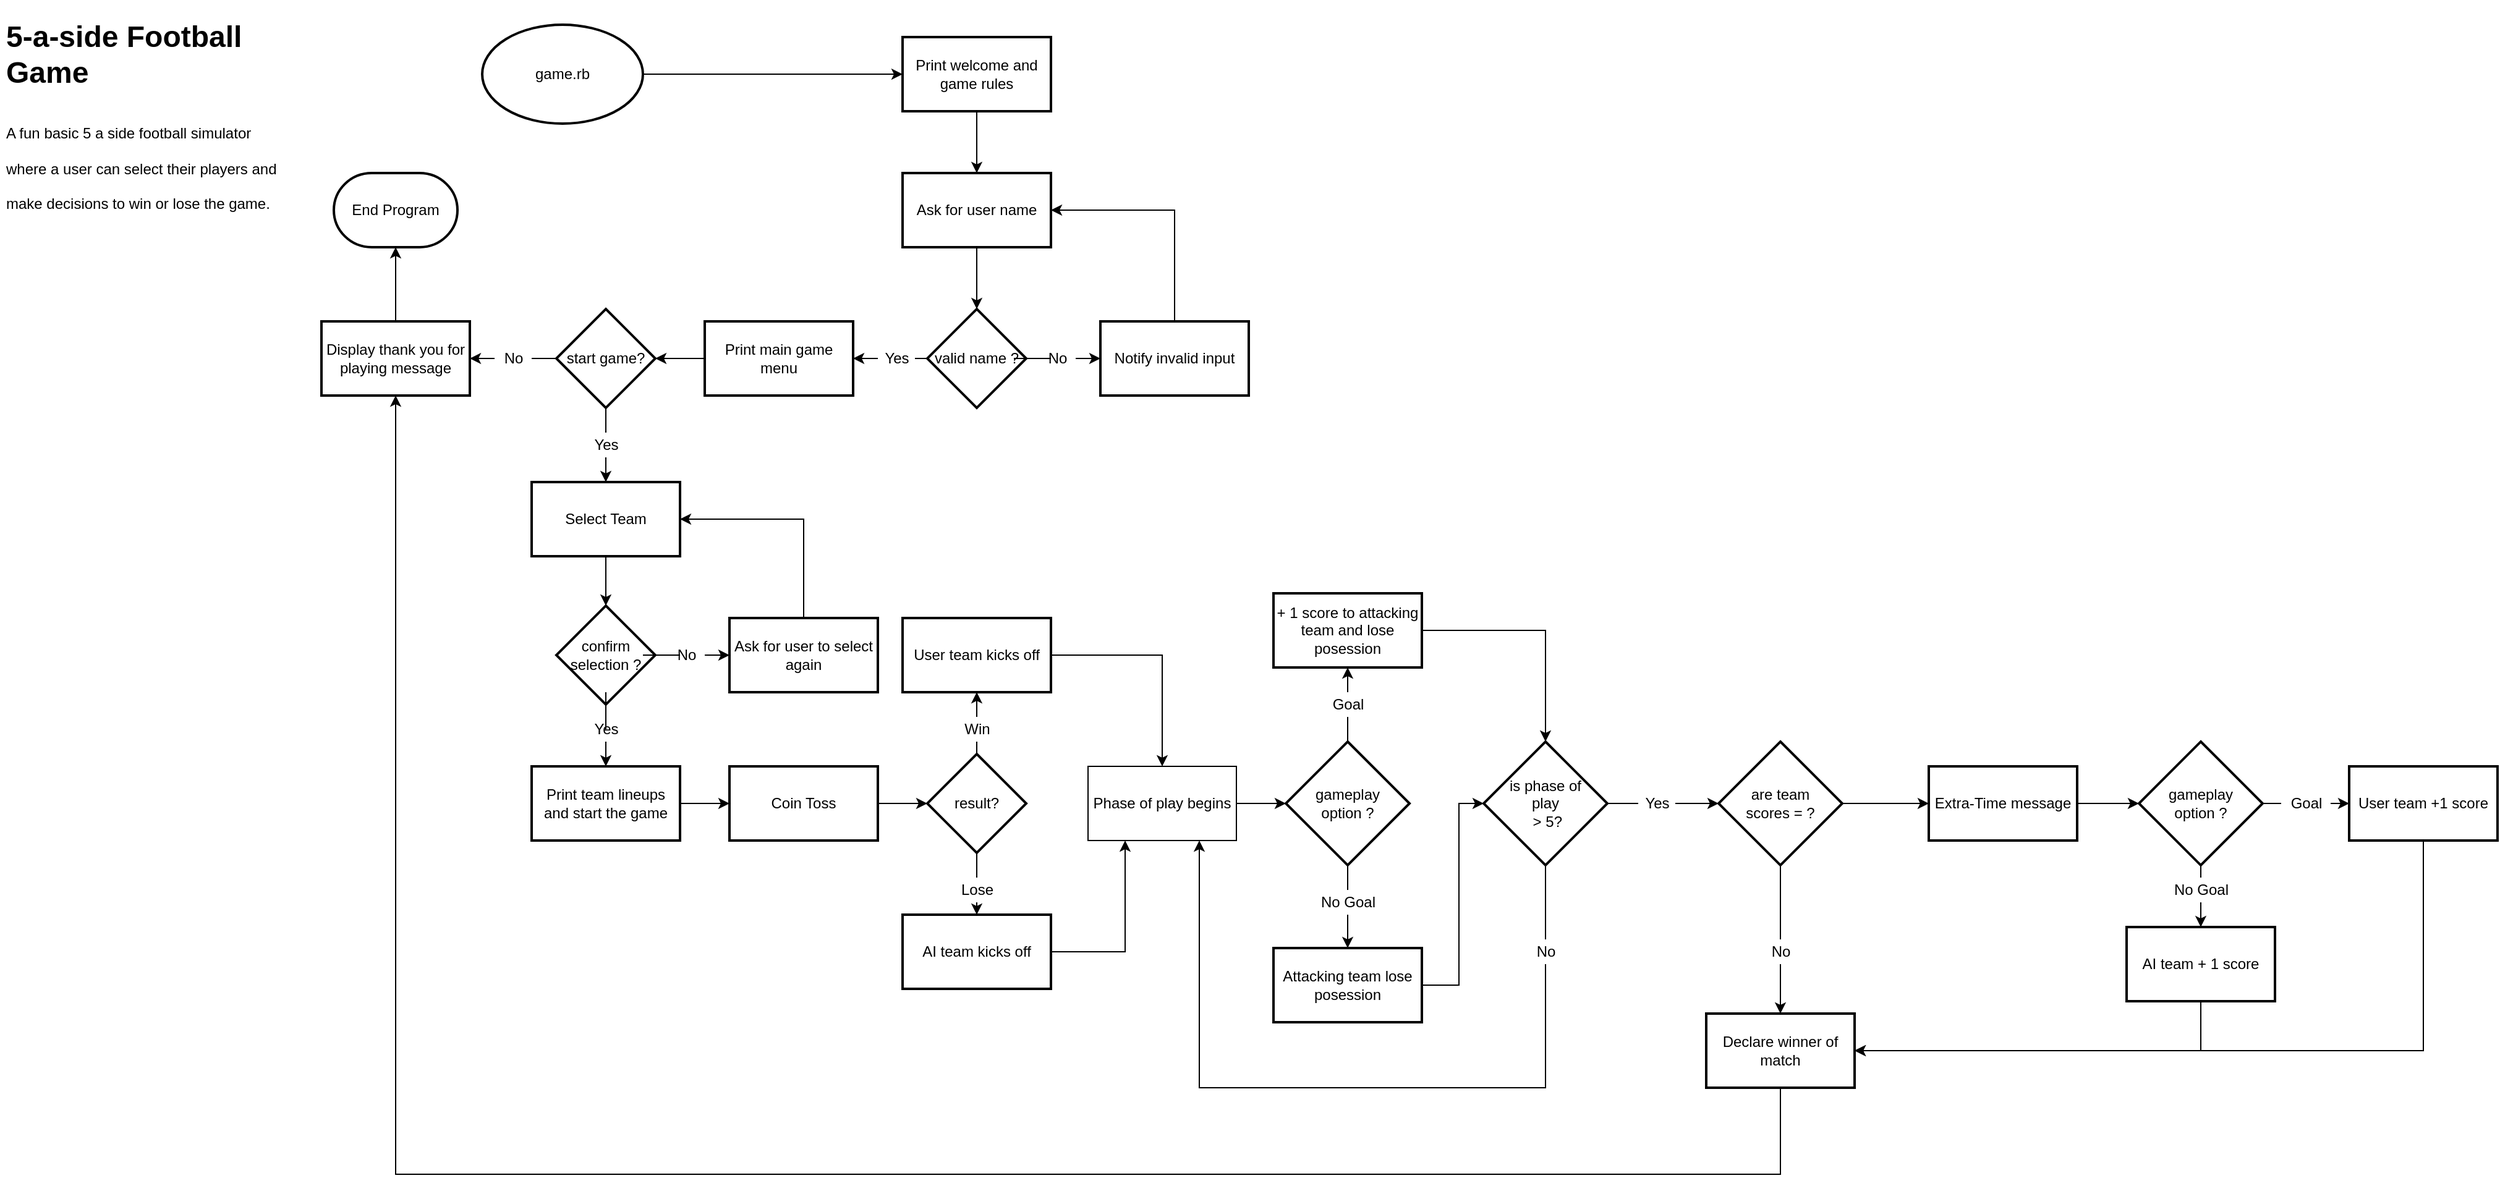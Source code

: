 <mxfile version="15.8.9" type="device"><diagram id="i0QruEKdO_ZMCBI4YIGo" name="Page-1"><mxGraphModel dx="1038" dy="547" grid="1" gridSize="10" guides="1" tooltips="1" connect="1" arrows="1" fold="1" page="1" pageScale="1" pageWidth="1169" pageHeight="827" math="0" shadow="0"><root><mxCell id="0"/><mxCell id="1" parent="0"/><mxCell id="TrMWiEeLZK71E2G2gWoi-1" value="&lt;h1&gt;&lt;span&gt;5-a-side Football Game&lt;/span&gt;&lt;/h1&gt;&lt;h1&gt;&lt;span style=&quot;font-size: 12px ; font-weight: 400&quot;&gt;A fun basic 5 a side football simulator where a user can select their players and make decisions to win or lose the game.&lt;/span&gt;&lt;/h1&gt;" style="text;html=1;strokeColor=none;fillColor=none;spacing=5;spacingTop=-20;whiteSpace=wrap;overflow=hidden;rounded=0;" vertex="1" parent="1"><mxGeometry x="20" y="10" width="240" height="180" as="geometry"/></mxCell><mxCell id="TrMWiEeLZK71E2G2gWoi-4" value="" style="edgeStyle=orthogonalEdgeStyle;rounded=0;orthogonalLoop=1;jettySize=auto;html=1;" edge="1" parent="1" source="TrMWiEeLZK71E2G2gWoi-2" target="TrMWiEeLZK71E2G2gWoi-3"><mxGeometry relative="1" as="geometry"/></mxCell><mxCell id="TrMWiEeLZK71E2G2gWoi-2" value="game.rb" style="strokeWidth=2;html=1;shape=mxgraph.flowchart.start_1;whiteSpace=wrap;" vertex="1" parent="1"><mxGeometry x="410" y="20" width="130" height="80" as="geometry"/></mxCell><mxCell id="TrMWiEeLZK71E2G2gWoi-6" value="" style="edgeStyle=orthogonalEdgeStyle;rounded=0;orthogonalLoop=1;jettySize=auto;html=1;" edge="1" parent="1" source="TrMWiEeLZK71E2G2gWoi-3" target="TrMWiEeLZK71E2G2gWoi-5"><mxGeometry relative="1" as="geometry"/></mxCell><mxCell id="TrMWiEeLZK71E2G2gWoi-3" value="Print welcome and game rules" style="whiteSpace=wrap;html=1;strokeWidth=2;" vertex="1" parent="1"><mxGeometry x="750" y="30" width="120" height="60" as="geometry"/></mxCell><mxCell id="TrMWiEeLZK71E2G2gWoi-8" value="" style="edgeStyle=orthogonalEdgeStyle;rounded=0;orthogonalLoop=1;jettySize=auto;html=1;" edge="1" parent="1" source="TrMWiEeLZK71E2G2gWoi-5" target="TrMWiEeLZK71E2G2gWoi-7"><mxGeometry relative="1" as="geometry"/></mxCell><mxCell id="TrMWiEeLZK71E2G2gWoi-5" value="Ask for user name" style="whiteSpace=wrap;html=1;strokeWidth=2;" vertex="1" parent="1"><mxGeometry x="750" y="140" width="120" height="60" as="geometry"/></mxCell><mxCell id="TrMWiEeLZK71E2G2gWoi-10" value="" style="edgeStyle=orthogonalEdgeStyle;rounded=0;orthogonalLoop=1;jettySize=auto;html=1;startArrow=none;" edge="1" parent="1" source="TrMWiEeLZK71E2G2gWoi-12" target="TrMWiEeLZK71E2G2gWoi-9"><mxGeometry relative="1" as="geometry"/></mxCell><mxCell id="TrMWiEeLZK71E2G2gWoi-14" value="" style="edgeStyle=orthogonalEdgeStyle;rounded=0;orthogonalLoop=1;jettySize=auto;html=1;" edge="1" parent="1" source="TrMWiEeLZK71E2G2gWoi-7" target="TrMWiEeLZK71E2G2gWoi-13"><mxGeometry relative="1" as="geometry"/></mxCell><mxCell id="TrMWiEeLZK71E2G2gWoi-7" value="valid name ?" style="rhombus;whiteSpace=wrap;html=1;strokeWidth=2;" vertex="1" parent="1"><mxGeometry x="770" y="250" width="80" height="80" as="geometry"/></mxCell><mxCell id="TrMWiEeLZK71E2G2gWoi-9" value="Notify invalid input" style="whiteSpace=wrap;html=1;strokeWidth=2;" vertex="1" parent="1"><mxGeometry x="910" y="260" width="120" height="60" as="geometry"/></mxCell><mxCell id="TrMWiEeLZK71E2G2gWoi-11" value="" style="endArrow=classic;html=1;rounded=0;exitX=0.5;exitY=0;exitDx=0;exitDy=0;entryX=1;entryY=0.5;entryDx=0;entryDy=0;" edge="1" parent="1" source="TrMWiEeLZK71E2G2gWoi-9" target="TrMWiEeLZK71E2G2gWoi-5"><mxGeometry width="50" height="50" relative="1" as="geometry"><mxPoint x="730" y="380" as="sourcePoint"/><mxPoint x="780" y="330" as="targetPoint"/><Array as="points"><mxPoint x="970" y="170"/></Array></mxGeometry></mxCell><mxCell id="TrMWiEeLZK71E2G2gWoi-20" value="" style="edgeStyle=orthogonalEdgeStyle;rounded=0;orthogonalLoop=1;jettySize=auto;html=1;" edge="1" parent="1" source="TrMWiEeLZK71E2G2gWoi-13" target="TrMWiEeLZK71E2G2gWoi-19"><mxGeometry relative="1" as="geometry"/></mxCell><mxCell id="TrMWiEeLZK71E2G2gWoi-13" value="Print main game menu" style="whiteSpace=wrap;html=1;strokeWidth=2;" vertex="1" parent="1"><mxGeometry x="590" y="260" width="120" height="60" as="geometry"/></mxCell><mxCell id="TrMWiEeLZK71E2G2gWoi-15" value="Yes" style="text;html=1;align=center;verticalAlign=middle;resizable=0;points=[];autosize=1;fillColor=#FFFFFF;" vertex="1" parent="1"><mxGeometry x="730" y="280" width="30" height="20" as="geometry"/></mxCell><mxCell id="TrMWiEeLZK71E2G2gWoi-12" value="No" style="text;html=1;align=center;verticalAlign=middle;resizable=0;points=[];autosize=1;fillColor=#FFFFFF;" vertex="1" parent="1"><mxGeometry x="860" y="280" width="30" height="20" as="geometry"/></mxCell><mxCell id="TrMWiEeLZK71E2G2gWoi-16" value="" style="edgeStyle=orthogonalEdgeStyle;rounded=0;orthogonalLoop=1;jettySize=auto;html=1;endArrow=none;" edge="1" parent="1" source="TrMWiEeLZK71E2G2gWoi-7" target="TrMWiEeLZK71E2G2gWoi-12"><mxGeometry relative="1" as="geometry"><mxPoint x="850" y="290" as="sourcePoint"/><mxPoint x="910" y="290" as="targetPoint"/></mxGeometry></mxCell><mxCell id="TrMWiEeLZK71E2G2gWoi-22" value="" style="edgeStyle=orthogonalEdgeStyle;rounded=0;orthogonalLoop=1;jettySize=auto;html=1;startArrow=none;" edge="1" parent="1" source="TrMWiEeLZK71E2G2gWoi-23" target="TrMWiEeLZK71E2G2gWoi-21"><mxGeometry relative="1" as="geometry"/></mxCell><mxCell id="TrMWiEeLZK71E2G2gWoi-29" value="" style="edgeStyle=orthogonalEdgeStyle;rounded=0;orthogonalLoop=1;jettySize=auto;html=1;startArrow=none;" edge="1" parent="1" source="TrMWiEeLZK71E2G2gWoi-30" target="TrMWiEeLZK71E2G2gWoi-28"><mxGeometry relative="1" as="geometry"/></mxCell><mxCell id="TrMWiEeLZK71E2G2gWoi-19" value="start game?" style="rhombus;whiteSpace=wrap;html=1;strokeWidth=2;" vertex="1" parent="1"><mxGeometry x="470" y="250" width="80" height="80" as="geometry"/></mxCell><mxCell id="TrMWiEeLZK71E2G2gWoi-27" value="" style="edgeStyle=orthogonalEdgeStyle;rounded=0;orthogonalLoop=1;jettySize=auto;html=1;" edge="1" parent="1" source="TrMWiEeLZK71E2G2gWoi-21" target="TrMWiEeLZK71E2G2gWoi-26"><mxGeometry relative="1" as="geometry"/></mxCell><mxCell id="TrMWiEeLZK71E2G2gWoi-21" value="Display thank you for playing message" style="whiteSpace=wrap;html=1;strokeWidth=2;" vertex="1" parent="1"><mxGeometry x="280" y="260" width="120" height="60" as="geometry"/></mxCell><mxCell id="TrMWiEeLZK71E2G2gWoi-23" value="No" style="text;html=1;align=center;verticalAlign=middle;resizable=0;points=[];autosize=1;fillColor=#FFFFFF;" vertex="1" parent="1"><mxGeometry x="420" y="280" width="30" height="20" as="geometry"/></mxCell><mxCell id="TrMWiEeLZK71E2G2gWoi-25" value="" style="edgeStyle=orthogonalEdgeStyle;rounded=0;orthogonalLoop=1;jettySize=auto;html=1;endArrow=none;" edge="1" parent="1" source="TrMWiEeLZK71E2G2gWoi-19" target="TrMWiEeLZK71E2G2gWoi-23"><mxGeometry relative="1" as="geometry"><mxPoint x="470" y="290" as="sourcePoint"/><mxPoint x="400" y="290" as="targetPoint"/></mxGeometry></mxCell><mxCell id="TrMWiEeLZK71E2G2gWoi-26" value="End Program" style="strokeWidth=2;html=1;shape=mxgraph.flowchart.terminator;whiteSpace=wrap;fillColor=#FFFFFF;" vertex="1" parent="1"><mxGeometry x="290" y="140" width="100" height="60" as="geometry"/></mxCell><mxCell id="TrMWiEeLZK71E2G2gWoi-33" value="" style="edgeStyle=orthogonalEdgeStyle;rounded=0;orthogonalLoop=1;jettySize=auto;html=1;" edge="1" parent="1" source="TrMWiEeLZK71E2G2gWoi-28" target="TrMWiEeLZK71E2G2gWoi-32"><mxGeometry relative="1" as="geometry"/></mxCell><mxCell id="TrMWiEeLZK71E2G2gWoi-28" value="Select Team" style="whiteSpace=wrap;html=1;strokeWidth=2;" vertex="1" parent="1"><mxGeometry x="450" y="390" width="120" height="60" as="geometry"/></mxCell><mxCell id="TrMWiEeLZK71E2G2gWoi-30" value="Yes" style="text;html=1;align=center;verticalAlign=middle;resizable=0;points=[];autosize=1;fillColor=#FFFFFF;" vertex="1" parent="1"><mxGeometry x="495" y="350" width="30" height="20" as="geometry"/></mxCell><mxCell id="TrMWiEeLZK71E2G2gWoi-31" value="" style="edgeStyle=orthogonalEdgeStyle;rounded=0;orthogonalLoop=1;jettySize=auto;html=1;endArrow=none;" edge="1" parent="1" source="TrMWiEeLZK71E2G2gWoi-19" target="TrMWiEeLZK71E2G2gWoi-30"><mxGeometry relative="1" as="geometry"><mxPoint x="510" y="330" as="sourcePoint"/><mxPoint x="510" y="390" as="targetPoint"/></mxGeometry></mxCell><mxCell id="TrMWiEeLZK71E2G2gWoi-35" value="" style="edgeStyle=orthogonalEdgeStyle;rounded=0;orthogonalLoop=1;jettySize=auto;html=1;startArrow=none;" edge="1" parent="1" source="TrMWiEeLZK71E2G2gWoi-40" target="TrMWiEeLZK71E2G2gWoi-34"><mxGeometry relative="1" as="geometry"/></mxCell><mxCell id="TrMWiEeLZK71E2G2gWoi-39" value="" style="edgeStyle=orthogonalEdgeStyle;rounded=0;orthogonalLoop=1;jettySize=auto;html=1;startArrow=none;" edge="1" parent="1" source="TrMWiEeLZK71E2G2gWoi-42" target="TrMWiEeLZK71E2G2gWoi-38"><mxGeometry relative="1" as="geometry"/></mxCell><mxCell id="TrMWiEeLZK71E2G2gWoi-32" value="confirm selection ?" style="rhombus;whiteSpace=wrap;html=1;strokeWidth=2;" vertex="1" parent="1"><mxGeometry x="470" y="490" width="80" height="80" as="geometry"/></mxCell><mxCell id="TrMWiEeLZK71E2G2gWoi-34" value="Ask for user to select again" style="whiteSpace=wrap;html=1;strokeWidth=2;" vertex="1" parent="1"><mxGeometry x="610" y="500" width="120" height="60" as="geometry"/></mxCell><mxCell id="TrMWiEeLZK71E2G2gWoi-37" value="" style="endArrow=classic;html=1;rounded=0;exitX=0.5;exitY=0;exitDx=0;exitDy=0;entryX=1;entryY=0.5;entryDx=0;entryDy=0;" edge="1" parent="1" source="TrMWiEeLZK71E2G2gWoi-34" target="TrMWiEeLZK71E2G2gWoi-28"><mxGeometry width="50" height="50" relative="1" as="geometry"><mxPoint x="610" y="480" as="sourcePoint"/><mxPoint x="660" y="430" as="targetPoint"/><Array as="points"><mxPoint x="670" y="420"/></Array></mxGeometry></mxCell><mxCell id="TrMWiEeLZK71E2G2gWoi-45" value="" style="edgeStyle=orthogonalEdgeStyle;rounded=0;orthogonalLoop=1;jettySize=auto;html=1;" edge="1" parent="1" source="TrMWiEeLZK71E2G2gWoi-38" target="TrMWiEeLZK71E2G2gWoi-44"><mxGeometry relative="1" as="geometry"/></mxCell><mxCell id="TrMWiEeLZK71E2G2gWoi-38" value="Print team lineups and start the game" style="whiteSpace=wrap;html=1;strokeWidth=2;" vertex="1" parent="1"><mxGeometry x="450" y="620" width="120" height="60" as="geometry"/></mxCell><mxCell id="TrMWiEeLZK71E2G2gWoi-40" value="No" style="text;html=1;align=center;verticalAlign=middle;resizable=0;points=[];autosize=1;fillColor=#FFFFFF;" vertex="1" parent="1"><mxGeometry x="560" y="520" width="30" height="20" as="geometry"/></mxCell><mxCell id="TrMWiEeLZK71E2G2gWoi-41" value="" style="edgeStyle=orthogonalEdgeStyle;rounded=0;orthogonalLoop=1;jettySize=auto;html=1;endArrow=none;" edge="1" parent="1" source="TrMWiEeLZK71E2G2gWoi-32" target="TrMWiEeLZK71E2G2gWoi-40"><mxGeometry relative="1" as="geometry"><mxPoint x="550" y="530" as="sourcePoint"/><mxPoint x="610" y="530" as="targetPoint"/></mxGeometry></mxCell><mxCell id="TrMWiEeLZK71E2G2gWoi-42" value="Yes" style="text;html=1;align=center;verticalAlign=middle;resizable=0;points=[];autosize=1;fillColor=#FFFFFF;" vertex="1" parent="1"><mxGeometry x="495" y="580" width="30" height="20" as="geometry"/></mxCell><mxCell id="TrMWiEeLZK71E2G2gWoi-43" value="" style="edgeStyle=orthogonalEdgeStyle;rounded=0;orthogonalLoop=1;jettySize=auto;html=1;endArrow=none;" edge="1" parent="1" source="TrMWiEeLZK71E2G2gWoi-32" target="TrMWiEeLZK71E2G2gWoi-42"><mxGeometry relative="1" as="geometry"><mxPoint x="510" y="570" as="sourcePoint"/><mxPoint x="510" y="620" as="targetPoint"/></mxGeometry></mxCell><mxCell id="TrMWiEeLZK71E2G2gWoi-47" value="" style="edgeStyle=orthogonalEdgeStyle;rounded=0;orthogonalLoop=1;jettySize=auto;html=1;" edge="1" parent="1" source="TrMWiEeLZK71E2G2gWoi-44"><mxGeometry relative="1" as="geometry"><mxPoint x="770" y="650" as="targetPoint"/></mxGeometry></mxCell><mxCell id="TrMWiEeLZK71E2G2gWoi-44" value="Coin Toss" style="whiteSpace=wrap;html=1;strokeWidth=2;" vertex="1" parent="1"><mxGeometry x="610" y="620" width="120" height="60" as="geometry"/></mxCell><mxCell id="TrMWiEeLZK71E2G2gWoi-50" value="" style="edgeStyle=orthogonalEdgeStyle;rounded=0;orthogonalLoop=1;jettySize=auto;html=1;" edge="1" parent="1" source="TrMWiEeLZK71E2G2gWoi-48" target="TrMWiEeLZK71E2G2gWoi-49"><mxGeometry relative="1" as="geometry"/></mxCell><mxCell id="TrMWiEeLZK71E2G2gWoi-52" value="" style="edgeStyle=orthogonalEdgeStyle;rounded=0;orthogonalLoop=1;jettySize=auto;html=1;startArrow=none;" edge="1" parent="1" source="TrMWiEeLZK71E2G2gWoi-54" target="TrMWiEeLZK71E2G2gWoi-51"><mxGeometry relative="1" as="geometry"/></mxCell><mxCell id="TrMWiEeLZK71E2G2gWoi-48" value="result?" style="rhombus;whiteSpace=wrap;html=1;strokeWidth=2;" vertex="1" parent="1"><mxGeometry x="770" y="610" width="80" height="80" as="geometry"/></mxCell><mxCell id="TrMWiEeLZK71E2G2gWoi-49" value="User team kicks off" style="whiteSpace=wrap;html=1;strokeWidth=2;" vertex="1" parent="1"><mxGeometry x="750" y="500" width="120" height="60" as="geometry"/></mxCell><mxCell id="TrMWiEeLZK71E2G2gWoi-51" value="AI team kicks off" style="whiteSpace=wrap;html=1;strokeWidth=2;" vertex="1" parent="1"><mxGeometry x="750" y="740" width="120" height="60" as="geometry"/></mxCell><mxCell id="TrMWiEeLZK71E2G2gWoi-53" value="Win" style="text;html=1;align=center;verticalAlign=middle;resizable=0;points=[];autosize=1;fillColor=#FFFFFF;" vertex="1" parent="1"><mxGeometry x="790" y="580" width="40" height="20" as="geometry"/></mxCell><mxCell id="TrMWiEeLZK71E2G2gWoi-54" value="Lose" style="text;html=1;align=center;verticalAlign=middle;resizable=0;points=[];autosize=1;fillColor=#FFFFFF;" vertex="1" parent="1"><mxGeometry x="790" y="710" width="40" height="20" as="geometry"/></mxCell><mxCell id="TrMWiEeLZK71E2G2gWoi-55" value="" style="edgeStyle=orthogonalEdgeStyle;rounded=0;orthogonalLoop=1;jettySize=auto;html=1;endArrow=none;" edge="1" parent="1" source="TrMWiEeLZK71E2G2gWoi-48" target="TrMWiEeLZK71E2G2gWoi-54"><mxGeometry relative="1" as="geometry"><mxPoint x="810" y="690" as="sourcePoint"/><mxPoint x="810" y="740" as="targetPoint"/></mxGeometry></mxCell><mxCell id="TrMWiEeLZK71E2G2gWoi-61" value="" style="edgeStyle=orthogonalEdgeStyle;rounded=0;orthogonalLoop=1;jettySize=auto;html=1;" edge="1" parent="1" source="TrMWiEeLZK71E2G2gWoi-56" target="TrMWiEeLZK71E2G2gWoi-60"><mxGeometry relative="1" as="geometry"/></mxCell><mxCell id="TrMWiEeLZK71E2G2gWoi-56" value="Phase of play begins" style="rounded=0;whiteSpace=wrap;html=1;fillColor=#FFFFFF;" vertex="1" parent="1"><mxGeometry x="900" y="620" width="120" height="60" as="geometry"/></mxCell><mxCell id="TrMWiEeLZK71E2G2gWoi-57" value="" style="endArrow=classic;html=1;rounded=0;exitX=1;exitY=0.5;exitDx=0;exitDy=0;entryX=0.5;entryY=0;entryDx=0;entryDy=0;" edge="1" parent="1" source="TrMWiEeLZK71E2G2gWoi-49" target="TrMWiEeLZK71E2G2gWoi-56"><mxGeometry width="50" height="50" relative="1" as="geometry"><mxPoint x="960" y="620" as="sourcePoint"/><mxPoint x="1010" y="570" as="targetPoint"/><Array as="points"><mxPoint x="960" y="530"/></Array></mxGeometry></mxCell><mxCell id="TrMWiEeLZK71E2G2gWoi-58" value="" style="endArrow=classic;html=1;rounded=0;exitX=1;exitY=0.5;exitDx=0;exitDy=0;entryX=0.25;entryY=1;entryDx=0;entryDy=0;" edge="1" parent="1" source="TrMWiEeLZK71E2G2gWoi-51" target="TrMWiEeLZK71E2G2gWoi-56"><mxGeometry width="50" height="50" relative="1" as="geometry"><mxPoint x="960" y="620" as="sourcePoint"/><mxPoint x="1010" y="570" as="targetPoint"/><Array as="points"><mxPoint x="930" y="770"/></Array></mxGeometry></mxCell><mxCell id="TrMWiEeLZK71E2G2gWoi-63" value="" style="edgeStyle=orthogonalEdgeStyle;rounded=0;orthogonalLoop=1;jettySize=auto;html=1;startArrow=none;" edge="1" parent="1" source="TrMWiEeLZK71E2G2gWoi-66" target="TrMWiEeLZK71E2G2gWoi-62"><mxGeometry relative="1" as="geometry"/></mxCell><mxCell id="TrMWiEeLZK71E2G2gWoi-65" value="" style="edgeStyle=orthogonalEdgeStyle;rounded=0;orthogonalLoop=1;jettySize=auto;html=1;" edge="1" parent="1" source="TrMWiEeLZK71E2G2gWoi-60" target="TrMWiEeLZK71E2G2gWoi-64"><mxGeometry relative="1" as="geometry"/></mxCell><mxCell id="TrMWiEeLZK71E2G2gWoi-60" value="gameplay &lt;br&gt;option ?" style="strokeWidth=2;html=1;shape=mxgraph.flowchart.decision;whiteSpace=wrap;fillColor=#FFFFFF;" vertex="1" parent="1"><mxGeometry x="1060" y="600" width="100" height="100" as="geometry"/></mxCell><mxCell id="TrMWiEeLZK71E2G2gWoi-62" value="+ 1 score to attacking team and lose posession" style="whiteSpace=wrap;html=1;strokeWidth=2;fillColor=#FFFFFF;" vertex="1" parent="1"><mxGeometry x="1050" y="480" width="120" height="60" as="geometry"/></mxCell><mxCell id="TrMWiEeLZK71E2G2gWoi-64" value="Attacking team lose posession" style="whiteSpace=wrap;html=1;strokeWidth=2;fillColor=#FFFFFF;" vertex="1" parent="1"><mxGeometry x="1050" y="767" width="120" height="60" as="geometry"/></mxCell><mxCell id="TrMWiEeLZK71E2G2gWoi-66" value="Goal" style="text;html=1;align=center;verticalAlign=middle;resizable=0;points=[];autosize=1;fillColor=#FFFFFF;" vertex="1" parent="1"><mxGeometry x="1090" y="560" width="40" height="20" as="geometry"/></mxCell><mxCell id="TrMWiEeLZK71E2G2gWoi-67" value="" style="edgeStyle=orthogonalEdgeStyle;rounded=0;orthogonalLoop=1;jettySize=auto;html=1;endArrow=none;" edge="1" parent="1" source="TrMWiEeLZK71E2G2gWoi-60" target="TrMWiEeLZK71E2G2gWoi-66"><mxGeometry relative="1" as="geometry"><mxPoint x="1110" y="600" as="sourcePoint"/><mxPoint x="1110" y="540" as="targetPoint"/></mxGeometry></mxCell><mxCell id="TrMWiEeLZK71E2G2gWoi-68" value="No Goal" style="text;html=1;align=center;verticalAlign=middle;resizable=0;points=[];autosize=1;fillColor=#FFFFFF;" vertex="1" parent="1"><mxGeometry x="1080" y="720" width="60" height="20" as="geometry"/></mxCell><mxCell id="TrMWiEeLZK71E2G2gWoi-75" value="" style="edgeStyle=orthogonalEdgeStyle;rounded=0;orthogonalLoop=1;jettySize=auto;html=1;" edge="1" parent="1" source="TrMWiEeLZK71E2G2gWoi-69"><mxGeometry relative="1" as="geometry"><mxPoint x="1410" y="650" as="targetPoint"/></mxGeometry></mxCell><mxCell id="TrMWiEeLZK71E2G2gWoi-69" value="is phase of &lt;br&gt;play&lt;br&gt;&amp;nbsp;&amp;gt; 5?" style="strokeWidth=2;html=1;shape=mxgraph.flowchart.decision;whiteSpace=wrap;fillColor=#FFFFFF;" vertex="1" parent="1"><mxGeometry x="1220" y="600" width="100" height="100" as="geometry"/></mxCell><mxCell id="TrMWiEeLZK71E2G2gWoi-70" value="" style="endArrow=classic;html=1;rounded=0;exitX=1;exitY=0.5;exitDx=0;exitDy=0;entryX=0.5;entryY=0;entryDx=0;entryDy=0;entryPerimeter=0;" edge="1" parent="1" source="TrMWiEeLZK71E2G2gWoi-62" target="TrMWiEeLZK71E2G2gWoi-69"><mxGeometry width="50" height="50" relative="1" as="geometry"><mxPoint x="1030" y="670" as="sourcePoint"/><mxPoint x="1080" y="620" as="targetPoint"/><Array as="points"><mxPoint x="1270" y="510"/></Array></mxGeometry></mxCell><mxCell id="TrMWiEeLZK71E2G2gWoi-71" value="" style="endArrow=classic;html=1;rounded=0;exitX=1;exitY=0.5;exitDx=0;exitDy=0;entryX=0;entryY=0.5;entryDx=0;entryDy=0;entryPerimeter=0;" edge="1" parent="1" source="TrMWiEeLZK71E2G2gWoi-64" target="TrMWiEeLZK71E2G2gWoi-69"><mxGeometry width="50" height="50" relative="1" as="geometry"><mxPoint x="1030" y="770" as="sourcePoint"/><mxPoint x="1080" y="720" as="targetPoint"/><Array as="points"><mxPoint x="1200" y="797"/><mxPoint x="1200" y="650"/></Array></mxGeometry></mxCell><mxCell id="TrMWiEeLZK71E2G2gWoi-72" value="" style="endArrow=classic;html=1;rounded=0;exitX=0.5;exitY=1;exitDx=0;exitDy=0;exitPerimeter=0;entryX=0.75;entryY=1;entryDx=0;entryDy=0;" edge="1" parent="1" source="TrMWiEeLZK71E2G2gWoi-69" target="TrMWiEeLZK71E2G2gWoi-56"><mxGeometry width="50" height="50" relative="1" as="geometry"><mxPoint x="1160" y="770" as="sourcePoint"/><mxPoint x="1210" y="720" as="targetPoint"/><Array as="points"><mxPoint x="1270" y="880"/><mxPoint x="990" y="880"/></Array></mxGeometry></mxCell><mxCell id="TrMWiEeLZK71E2G2gWoi-73" value="No" style="text;html=1;align=center;verticalAlign=middle;resizable=0;points=[];autosize=1;fillColor=#FFFFFF;" vertex="1" parent="1"><mxGeometry x="1255" y="760" width="30" height="20" as="geometry"/></mxCell><mxCell id="TrMWiEeLZK71E2G2gWoi-80" value="" style="edgeStyle=orthogonalEdgeStyle;rounded=0;orthogonalLoop=1;jettySize=auto;html=1;startArrow=none;" edge="1" parent="1" source="TrMWiEeLZK71E2G2gWoi-82" target="TrMWiEeLZK71E2G2gWoi-79"><mxGeometry relative="1" as="geometry"/></mxCell><mxCell id="TrMWiEeLZK71E2G2gWoi-85" value="" style="edgeStyle=orthogonalEdgeStyle;rounded=0;orthogonalLoop=1;jettySize=auto;html=1;" edge="1" parent="1" source="TrMWiEeLZK71E2G2gWoi-76" target="TrMWiEeLZK71E2G2gWoi-84"><mxGeometry relative="1" as="geometry"/></mxCell><mxCell id="TrMWiEeLZK71E2G2gWoi-76" value="are team&lt;br&gt;scores = ?" style="strokeWidth=2;html=1;shape=mxgraph.flowchart.decision;whiteSpace=wrap;fillColor=#FFFFFF;" vertex="1" parent="1"><mxGeometry x="1410" y="600" width="100" height="100" as="geometry"/></mxCell><mxCell id="TrMWiEeLZK71E2G2gWoi-78" value="Yes" style="text;html=1;align=center;verticalAlign=middle;resizable=0;points=[];autosize=1;fillColor=#FFFFFF;" vertex="1" parent="1"><mxGeometry x="1345" y="640" width="30" height="20" as="geometry"/></mxCell><mxCell id="TrMWiEeLZK71E2G2gWoi-79" value="Declare winner of match" style="whiteSpace=wrap;html=1;strokeWidth=2;fillColor=#FFFFFF;" vertex="1" parent="1"><mxGeometry x="1400" y="820" width="120" height="60" as="geometry"/></mxCell><mxCell id="TrMWiEeLZK71E2G2gWoi-81" value="" style="endArrow=classic;html=1;rounded=0;exitX=0.5;exitY=1;exitDx=0;exitDy=0;entryX=0.5;entryY=1;entryDx=0;entryDy=0;" edge="1" parent="1" source="TrMWiEeLZK71E2G2gWoi-79" target="TrMWiEeLZK71E2G2gWoi-21"><mxGeometry width="50" height="50" relative="1" as="geometry"><mxPoint x="1160" y="960" as="sourcePoint"/><mxPoint x="1210" y="910" as="targetPoint"/><Array as="points"><mxPoint x="1460" y="950"/><mxPoint x="340" y="950"/></Array></mxGeometry></mxCell><mxCell id="TrMWiEeLZK71E2G2gWoi-82" value="No" style="text;html=1;align=center;verticalAlign=middle;resizable=0;points=[];autosize=1;fillColor=#FFFFFF;" vertex="1" parent="1"><mxGeometry x="1445" y="760" width="30" height="20" as="geometry"/></mxCell><mxCell id="TrMWiEeLZK71E2G2gWoi-83" value="" style="edgeStyle=orthogonalEdgeStyle;rounded=0;orthogonalLoop=1;jettySize=auto;html=1;endArrow=none;" edge="1" parent="1" source="TrMWiEeLZK71E2G2gWoi-76" target="TrMWiEeLZK71E2G2gWoi-82"><mxGeometry relative="1" as="geometry"><mxPoint x="1460" y="700" as="sourcePoint"/><mxPoint x="1460" y="820" as="targetPoint"/></mxGeometry></mxCell><mxCell id="TrMWiEeLZK71E2G2gWoi-84" value="Extra-Time message" style="whiteSpace=wrap;html=1;strokeWidth=2;fillColor=#FFFFFF;" vertex="1" parent="1"><mxGeometry x="1580" y="620" width="120" height="60" as="geometry"/></mxCell><mxCell id="TrMWiEeLZK71E2G2gWoi-89" value="" style="edgeStyle=orthogonalEdgeStyle;rounded=0;orthogonalLoop=1;jettySize=auto;html=1;" edge="1" parent="1" source="TrMWiEeLZK71E2G2gWoi-86" target="TrMWiEeLZK71E2G2gWoi-88"><mxGeometry relative="1" as="geometry"/></mxCell><mxCell id="TrMWiEeLZK71E2G2gWoi-91" value="" style="edgeStyle=orthogonalEdgeStyle;rounded=0;orthogonalLoop=1;jettySize=auto;html=1;" edge="1" parent="1" source="TrMWiEeLZK71E2G2gWoi-86" target="TrMWiEeLZK71E2G2gWoi-90"><mxGeometry relative="1" as="geometry"/></mxCell><mxCell id="TrMWiEeLZK71E2G2gWoi-86" value="gameplay &lt;br&gt;option ?" style="strokeWidth=2;html=1;shape=mxgraph.flowchart.decision;whiteSpace=wrap;fillColor=#FFFFFF;" vertex="1" parent="1"><mxGeometry x="1750" y="600" width="100" height="100" as="geometry"/></mxCell><mxCell id="TrMWiEeLZK71E2G2gWoi-87" value="" style="endArrow=classic;html=1;rounded=0;exitX=1;exitY=0.5;exitDx=0;exitDy=0;" edge="1" parent="1" source="TrMWiEeLZK71E2G2gWoi-84" target="TrMWiEeLZK71E2G2gWoi-86"><mxGeometry width="50" height="50" relative="1" as="geometry"><mxPoint x="1690" y="810" as="sourcePoint"/><mxPoint x="1740" y="760" as="targetPoint"/></mxGeometry></mxCell><mxCell id="TrMWiEeLZK71E2G2gWoi-88" value="User team +1 score" style="whiteSpace=wrap;html=1;strokeWidth=2;fillColor=#FFFFFF;" vertex="1" parent="1"><mxGeometry x="1920" y="620" width="120" height="60" as="geometry"/></mxCell><mxCell id="TrMWiEeLZK71E2G2gWoi-90" value="AI team + 1 score" style="whiteSpace=wrap;html=1;strokeWidth=2;fillColor=#FFFFFF;" vertex="1" parent="1"><mxGeometry x="1740" y="750" width="120" height="60" as="geometry"/></mxCell><mxCell id="TrMWiEeLZK71E2G2gWoi-92" value="Goal" style="text;html=1;align=center;verticalAlign=middle;resizable=0;points=[];autosize=1;fillColor=#FFFFFF;" vertex="1" parent="1"><mxGeometry x="1865" y="640" width="40" height="20" as="geometry"/></mxCell><mxCell id="TrMWiEeLZK71E2G2gWoi-93" value="No Goal" style="text;html=1;align=center;verticalAlign=middle;resizable=0;points=[];autosize=1;fillColor=#FFFFFF;" vertex="1" parent="1"><mxGeometry x="1770" y="710" width="60" height="20" as="geometry"/></mxCell><mxCell id="TrMWiEeLZK71E2G2gWoi-94" value="" style="endArrow=classic;html=1;rounded=0;exitX=0.5;exitY=1;exitDx=0;exitDy=0;entryX=1;entryY=0.5;entryDx=0;entryDy=0;" edge="1" parent="1" source="TrMWiEeLZK71E2G2gWoi-88" target="TrMWiEeLZK71E2G2gWoi-79"><mxGeometry width="50" height="50" relative="1" as="geometry"><mxPoint x="1740" y="790" as="sourcePoint"/><mxPoint x="1790" y="740" as="targetPoint"/><Array as="points"><mxPoint x="1980" y="850"/></Array></mxGeometry></mxCell><mxCell id="TrMWiEeLZK71E2G2gWoi-95" value="" style="endArrow=classic;html=1;rounded=0;exitX=0.5;exitY=1;exitDx=0;exitDy=0;" edge="1" parent="1" source="TrMWiEeLZK71E2G2gWoi-90"><mxGeometry width="50" height="50" relative="1" as="geometry"><mxPoint x="1740" y="790" as="sourcePoint"/><mxPoint x="1520" y="850" as="targetPoint"/><Array as="points"><mxPoint x="1800" y="850"/></Array></mxGeometry></mxCell></root></mxGraphModel></diagram></mxfile>